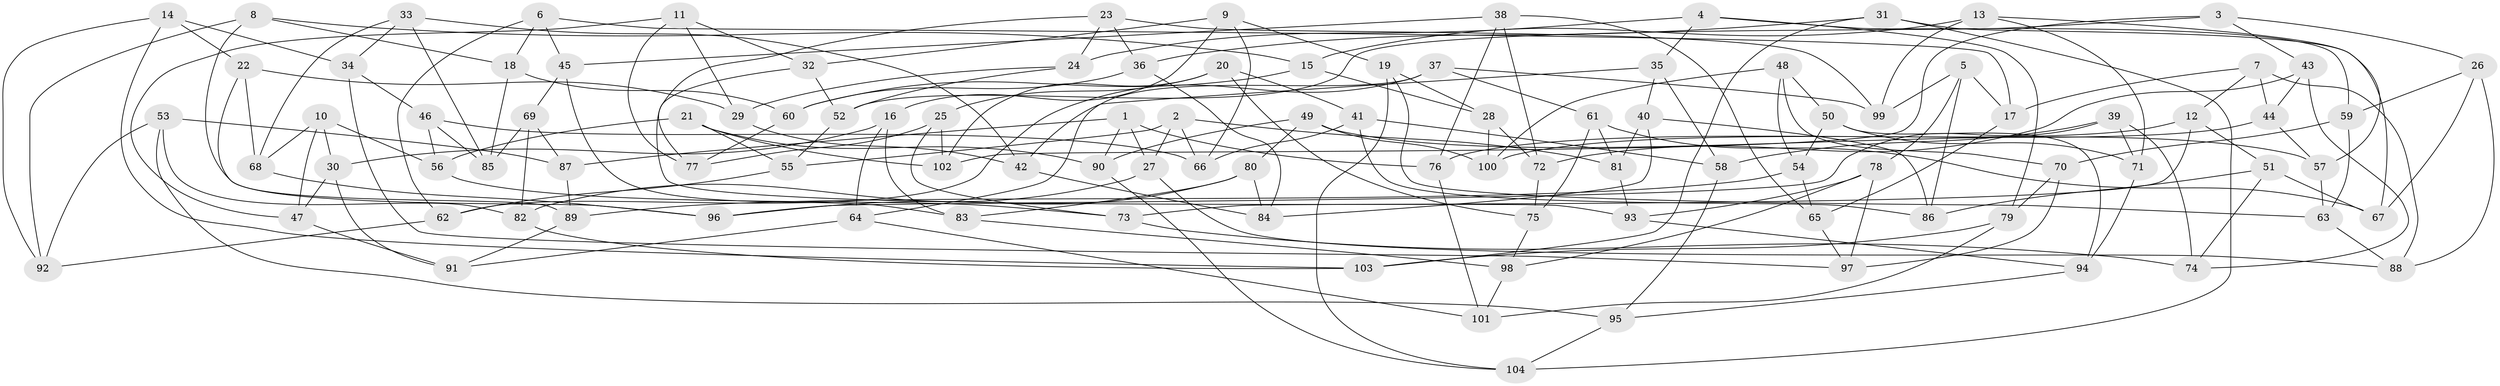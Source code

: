 // Generated by graph-tools (version 1.1) at 2025/03/03/09/25 03:03:10]
// undirected, 104 vertices, 208 edges
graph export_dot {
graph [start="1"]
  node [color=gray90,style=filled];
  1;
  2;
  3;
  4;
  5;
  6;
  7;
  8;
  9;
  10;
  11;
  12;
  13;
  14;
  15;
  16;
  17;
  18;
  19;
  20;
  21;
  22;
  23;
  24;
  25;
  26;
  27;
  28;
  29;
  30;
  31;
  32;
  33;
  34;
  35;
  36;
  37;
  38;
  39;
  40;
  41;
  42;
  43;
  44;
  45;
  46;
  47;
  48;
  49;
  50;
  51;
  52;
  53;
  54;
  55;
  56;
  57;
  58;
  59;
  60;
  61;
  62;
  63;
  64;
  65;
  66;
  67;
  68;
  69;
  70;
  71;
  72;
  73;
  74;
  75;
  76;
  77;
  78;
  79;
  80;
  81;
  82;
  83;
  84;
  85;
  86;
  87;
  88;
  89;
  90;
  91;
  92;
  93;
  94;
  95;
  96;
  97;
  98;
  99;
  100;
  101;
  102;
  103;
  104;
  1 -- 87;
  1 -- 90;
  1 -- 76;
  1 -- 27;
  2 -- 55;
  2 -- 27;
  2 -- 66;
  2 -- 81;
  3 -- 26;
  3 -- 52;
  3 -- 43;
  3 -- 102;
  4 -- 24;
  4 -- 59;
  4 -- 79;
  4 -- 35;
  5 -- 78;
  5 -- 86;
  5 -- 17;
  5 -- 99;
  6 -- 18;
  6 -- 45;
  6 -- 17;
  6 -- 62;
  7 -- 12;
  7 -- 88;
  7 -- 17;
  7 -- 44;
  8 -- 96;
  8 -- 92;
  8 -- 15;
  8 -- 18;
  9 -- 66;
  9 -- 32;
  9 -- 19;
  9 -- 16;
  10 -- 47;
  10 -- 56;
  10 -- 68;
  10 -- 30;
  11 -- 29;
  11 -- 32;
  11 -- 47;
  11 -- 77;
  12 -- 76;
  12 -- 73;
  12 -- 51;
  13 -- 57;
  13 -- 15;
  13 -- 99;
  13 -- 71;
  14 -- 103;
  14 -- 22;
  14 -- 92;
  14 -- 34;
  15 -- 60;
  15 -- 28;
  16 -- 64;
  16 -- 30;
  16 -- 83;
  17 -- 65;
  18 -- 85;
  18 -- 60;
  19 -- 28;
  19 -- 63;
  19 -- 104;
  20 -- 102;
  20 -- 25;
  20 -- 41;
  20 -- 75;
  21 -- 56;
  21 -- 55;
  21 -- 90;
  21 -- 102;
  22 -- 29;
  22 -- 89;
  22 -- 68;
  23 -- 99;
  23 -- 24;
  23 -- 36;
  23 -- 77;
  24 -- 52;
  24 -- 29;
  25 -- 77;
  25 -- 73;
  25 -- 102;
  26 -- 59;
  26 -- 67;
  26 -- 88;
  27 -- 88;
  27 -- 82;
  28 -- 72;
  28 -- 100;
  29 -- 42;
  30 -- 47;
  30 -- 91;
  31 -- 67;
  31 -- 36;
  31 -- 103;
  31 -- 104;
  32 -- 52;
  32 -- 93;
  33 -- 85;
  33 -- 42;
  33 -- 68;
  33 -- 34;
  34 -- 46;
  34 -- 97;
  35 -- 42;
  35 -- 58;
  35 -- 40;
  36 -- 60;
  36 -- 84;
  37 -- 64;
  37 -- 99;
  37 -- 61;
  37 -- 62;
  38 -- 76;
  38 -- 65;
  38 -- 72;
  38 -- 45;
  39 -- 96;
  39 -- 71;
  39 -- 58;
  39 -- 74;
  40 -- 86;
  40 -- 84;
  40 -- 81;
  41 -- 58;
  41 -- 66;
  41 -- 86;
  42 -- 84;
  43 -- 72;
  43 -- 74;
  43 -- 44;
  44 -- 100;
  44 -- 57;
  45 -- 83;
  45 -- 69;
  46 -- 85;
  46 -- 66;
  46 -- 56;
  47 -- 91;
  48 -- 70;
  48 -- 50;
  48 -- 100;
  48 -- 54;
  49 -- 57;
  49 -- 90;
  49 -- 100;
  49 -- 80;
  50 -- 71;
  50 -- 94;
  50 -- 54;
  51 -- 74;
  51 -- 67;
  51 -- 86;
  52 -- 55;
  53 -- 82;
  53 -- 87;
  53 -- 95;
  53 -- 92;
  54 -- 65;
  54 -- 89;
  55 -- 62;
  56 -- 73;
  57 -- 63;
  58 -- 95;
  59 -- 70;
  59 -- 63;
  60 -- 77;
  61 -- 81;
  61 -- 75;
  61 -- 67;
  62 -- 92;
  63 -- 88;
  64 -- 91;
  64 -- 101;
  65 -- 97;
  68 -- 96;
  69 -- 82;
  69 -- 87;
  69 -- 85;
  70 -- 79;
  70 -- 97;
  71 -- 94;
  72 -- 75;
  73 -- 74;
  75 -- 98;
  76 -- 101;
  78 -- 93;
  78 -- 98;
  78 -- 97;
  79 -- 101;
  79 -- 103;
  80 -- 83;
  80 -- 84;
  80 -- 96;
  81 -- 93;
  82 -- 103;
  83 -- 98;
  87 -- 89;
  89 -- 91;
  90 -- 104;
  93 -- 94;
  94 -- 95;
  95 -- 104;
  98 -- 101;
}
